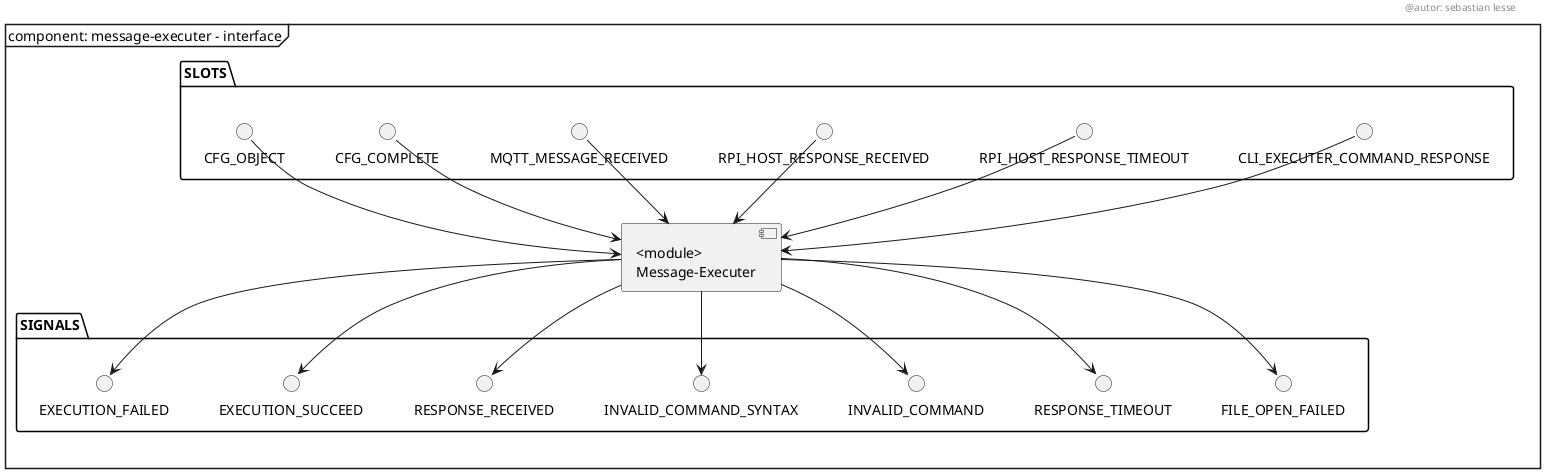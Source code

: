 @startuml

skinparam monochrome true

header
@autor: sebastian lesse
endheader

mainframe component: message-executer - interface

component msg_executer [
	<module>
	Message-Executer
]

package "SIGNALS" {
	[msg_executer] -down-> FILE_OPEN_FAILED
	[msg_executer] -down-> RESPONSE_TIMEOUT
	[msg_executer] -down-> INVALID_COMMAND
	[msg_executer] -down-> INVALID_COMMAND_SYNTAX
	[msg_executer] -down-> RESPONSE_RECEIVED
	[msg_executer] -down-> EXECUTION_SUCCEED
	[msg_executer] -down-> EXECUTION_FAILED
}

package "SLOTS" {
	[msg_executer] <-up- CFG_OBJECT
	[msg_executer] <-up- CFG_COMPLETE
	[msg_executer] <-up- MQTT_MESSAGE_RECEIVED
	[msg_executer] <-up- RPI_HOST_RESPONSE_RECEIVED
	[msg_executer] <-up- RPI_HOST_RESPONSE_TIMEOUT
	[msg_executer] <-up- CLI_EXECUTER_COMMAND_RESPONSE
}

@enduml